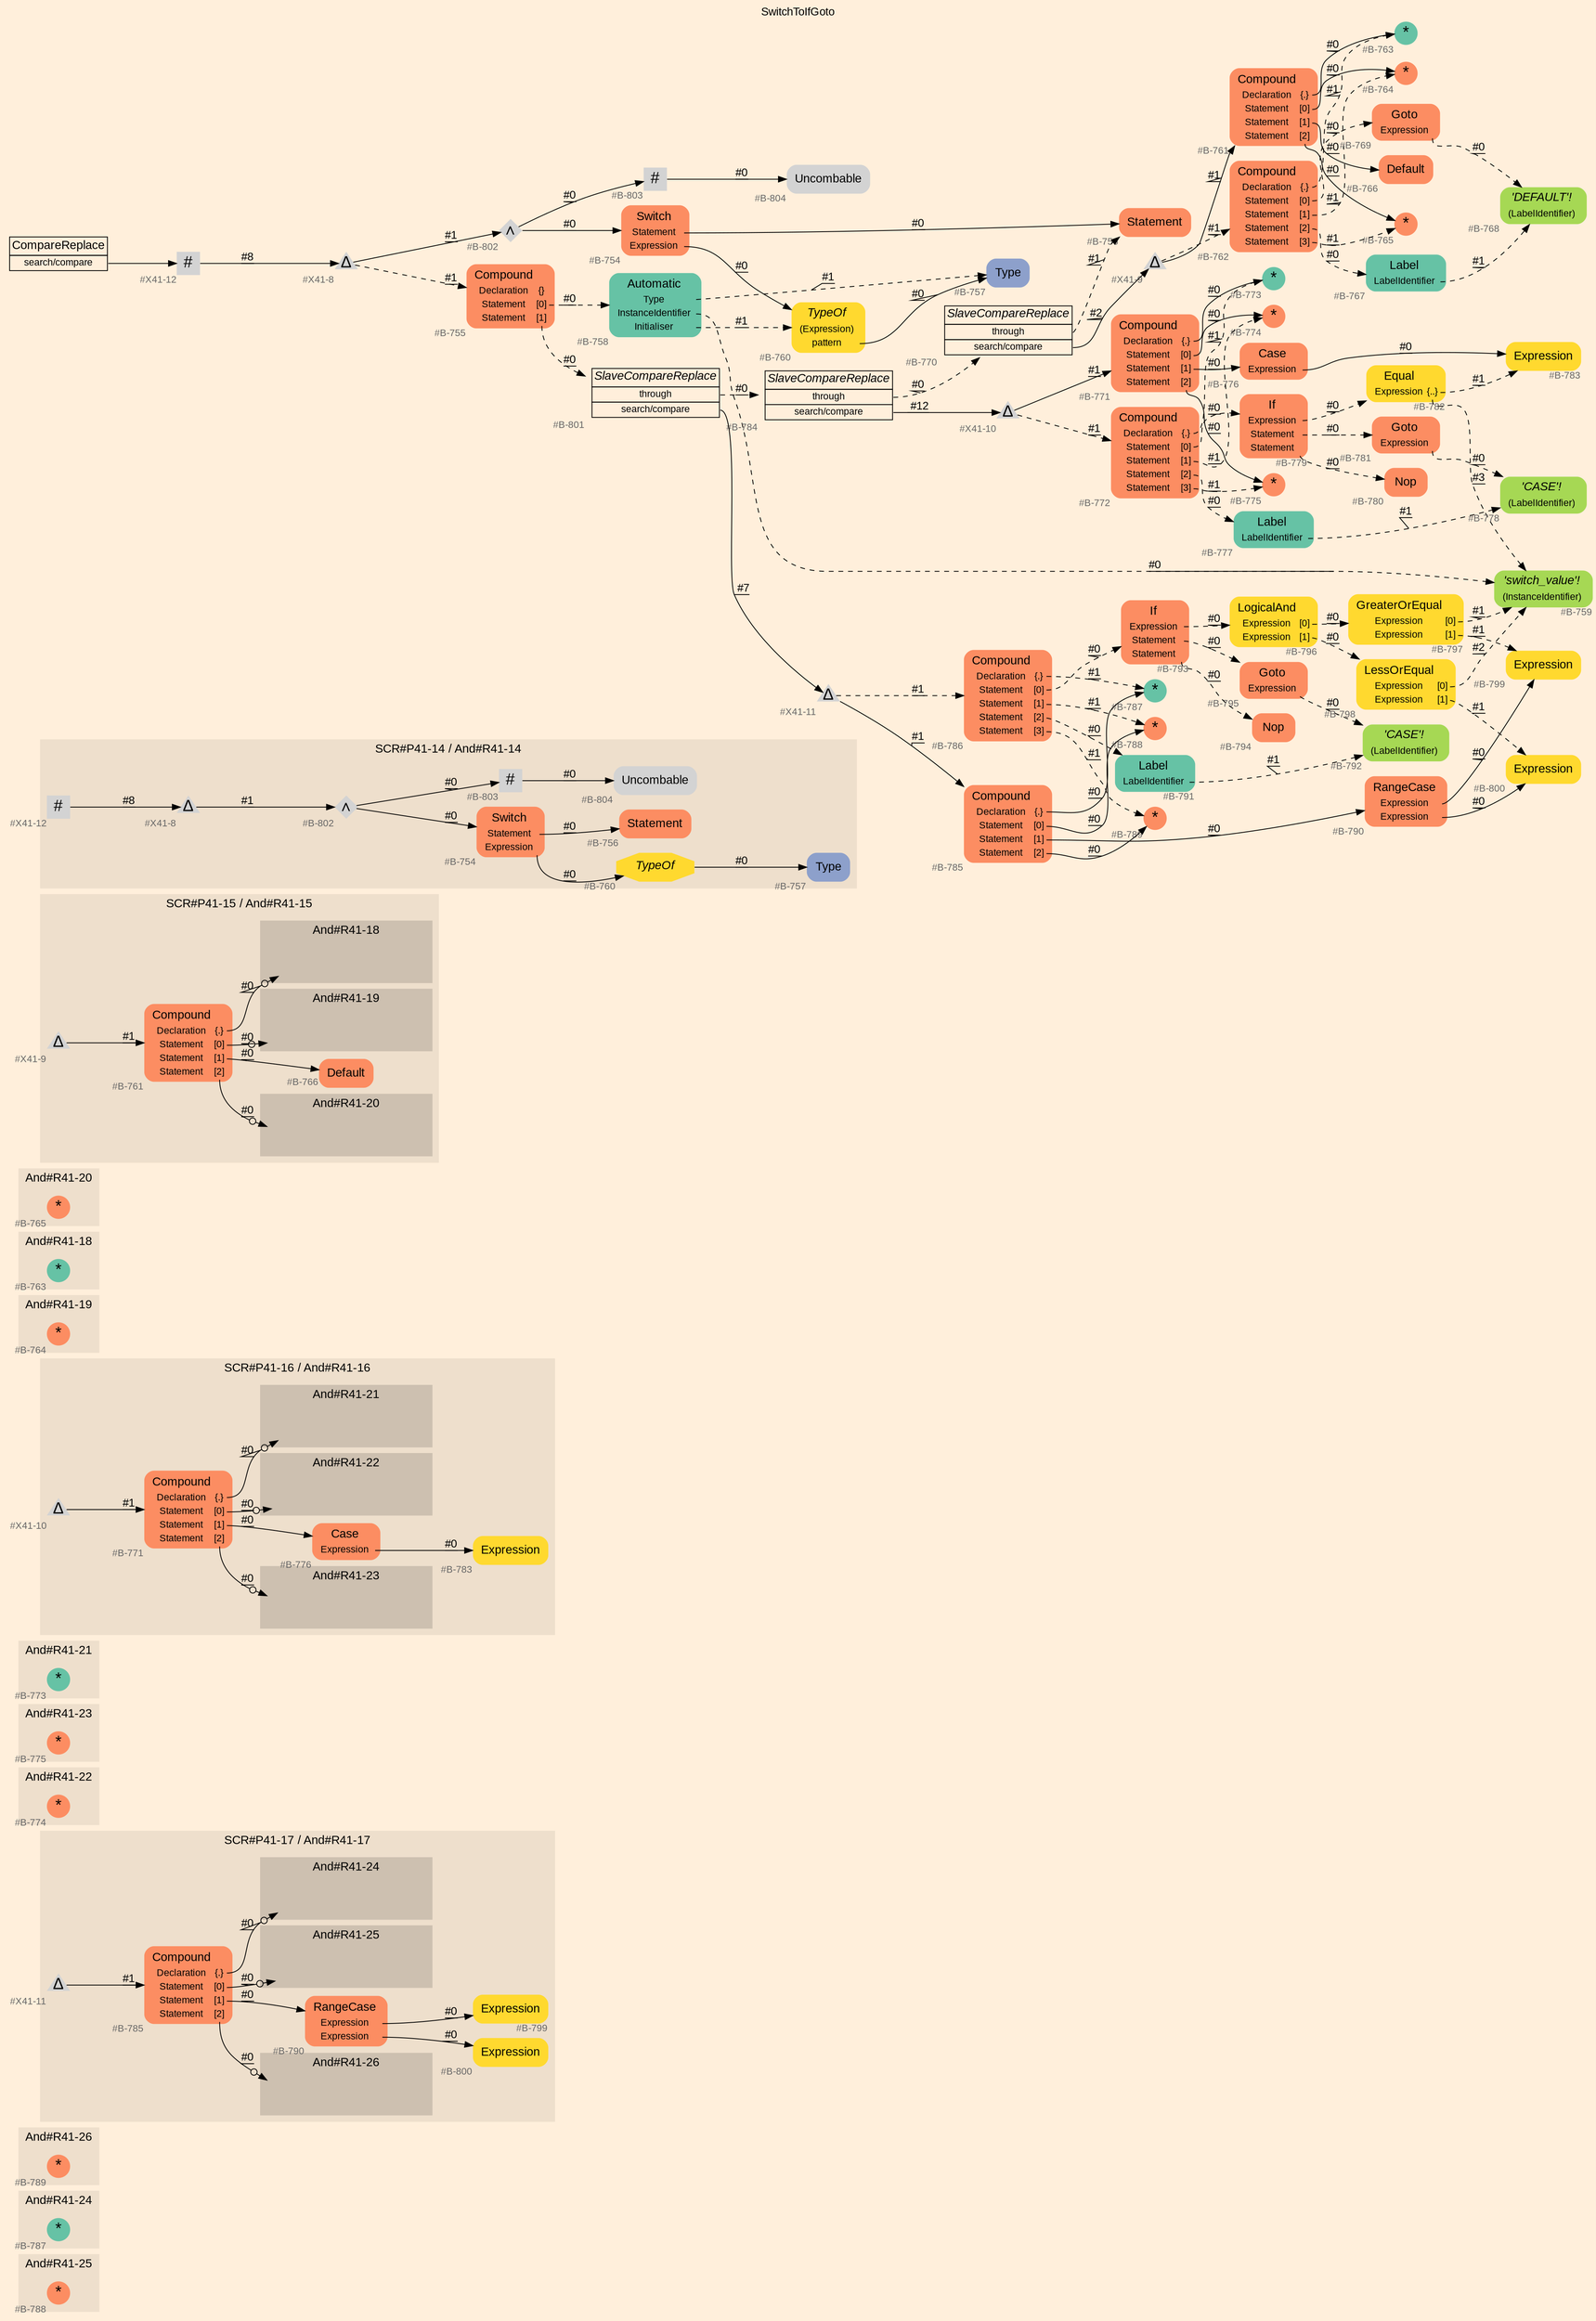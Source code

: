 digraph "SwitchToIfGoto" {
label = "SwitchToIfGoto"
labelloc = t
graph [
    rankdir = "LR"
    ranksep = 0.3
    bgcolor = antiquewhite1
    color = black
    fontcolor = black
    fontname = "Arial"
];
node [
    fontname = "Arial"
];
edge [
    fontname = "Arial"
];

// -------------------- figure And#R41-25 --------------------
// -------- region And#R41-25 ----------
subgraph "clusterAnd#R41-25" {
    label = "And#R41-25"
    style = "filled"
    color = antiquewhite2
    fontsize = "15"
    // -------- block And#R41-25/#B-788 ----------
    "And#R41-25/#B-788" [
        fillcolor = "/set28/2"
        xlabel = "#B-788"
        fontsize = "12"
        fontcolor = grey40
        shape = "circle"
        label = <<FONT COLOR="black" POINT-SIZE="20">*</FONT>>
        style = "filled"
        penwidth = 0.0
        fixedsize = true
        width = 0.4
        height = 0.4
    ];
    
}


// -------------------- figure And#R41-24 --------------------
// -------- region And#R41-24 ----------
subgraph "clusterAnd#R41-24" {
    label = "And#R41-24"
    style = "filled"
    color = antiquewhite2
    fontsize = "15"
    // -------- block And#R41-24/#B-787 ----------
    "And#R41-24/#B-787" [
        fillcolor = "/set28/1"
        xlabel = "#B-787"
        fontsize = "12"
        fontcolor = grey40
        shape = "circle"
        label = <<FONT COLOR="black" POINT-SIZE="20">*</FONT>>
        style = "filled"
        penwidth = 0.0
        fixedsize = true
        width = 0.4
        height = 0.4
    ];
    
}


// -------------------- figure And#R41-26 --------------------
// -------- region And#R41-26 ----------
subgraph "clusterAnd#R41-26" {
    label = "And#R41-26"
    style = "filled"
    color = antiquewhite2
    fontsize = "15"
    // -------- block And#R41-26/#B-789 ----------
    "And#R41-26/#B-789" [
        fillcolor = "/set28/2"
        xlabel = "#B-789"
        fontsize = "12"
        fontcolor = grey40
        shape = "circle"
        label = <<FONT COLOR="black" POINT-SIZE="20">*</FONT>>
        style = "filled"
        penwidth = 0.0
        fixedsize = true
        width = 0.4
        height = 0.4
    ];
    
}


// -------------------- figure And#R41-17 --------------------
// -------- region And#R41-17 ----------
subgraph "clusterAnd#R41-17" {
    label = "SCR#P41-17 / And#R41-17"
    style = "filled"
    color = antiquewhite2
    fontsize = "15"
    // -------- block And#R41-17/#B-800 ----------
    "And#R41-17/#B-800" [
        fillcolor = "/set28/6"
        xlabel = "#B-800"
        fontsize = "12"
        fontcolor = grey40
        shape = "plaintext"
        label = <<TABLE BORDER="0" CELLBORDER="0" CELLSPACING="0">
         <TR><TD><FONT COLOR="black" POINT-SIZE="15">Expression</FONT></TD></TR>
        </TABLE>>
        style = "rounded,filled"
    ];
    
    // -------- block And#R41-17/#B-785 ----------
    "And#R41-17/#B-785" [
        fillcolor = "/set28/2"
        xlabel = "#B-785"
        fontsize = "12"
        fontcolor = grey40
        shape = "plaintext"
        label = <<TABLE BORDER="0" CELLBORDER="0" CELLSPACING="0">
         <TR><TD><FONT COLOR="black" POINT-SIZE="15">Compound</FONT></TD></TR>
         <TR><TD><FONT COLOR="black" POINT-SIZE="12">Declaration</FONT></TD><TD PORT="port0"><FONT COLOR="black" POINT-SIZE="12">{.}</FONT></TD></TR>
         <TR><TD><FONT COLOR="black" POINT-SIZE="12">Statement</FONT></TD><TD PORT="port1"><FONT COLOR="black" POINT-SIZE="12">[0]</FONT></TD></TR>
         <TR><TD><FONT COLOR="black" POINT-SIZE="12">Statement</FONT></TD><TD PORT="port2"><FONT COLOR="black" POINT-SIZE="12">[1]</FONT></TD></TR>
         <TR><TD><FONT COLOR="black" POINT-SIZE="12">Statement</FONT></TD><TD PORT="port3"><FONT COLOR="black" POINT-SIZE="12">[2]</FONT></TD></TR>
        </TABLE>>
        style = "rounded,filled"
    ];
    
    // -------- block And#R41-17/#B-799 ----------
    "And#R41-17/#B-799" [
        fillcolor = "/set28/6"
        xlabel = "#B-799"
        fontsize = "12"
        fontcolor = grey40
        shape = "plaintext"
        label = <<TABLE BORDER="0" CELLBORDER="0" CELLSPACING="0">
         <TR><TD><FONT COLOR="black" POINT-SIZE="15">Expression</FONT></TD></TR>
        </TABLE>>
        style = "rounded,filled"
    ];
    
    // -------- block And#R41-17/#B-790 ----------
    "And#R41-17/#B-790" [
        fillcolor = "/set28/2"
        xlabel = "#B-790"
        fontsize = "12"
        fontcolor = grey40
        shape = "plaintext"
        label = <<TABLE BORDER="0" CELLBORDER="0" CELLSPACING="0">
         <TR><TD><FONT COLOR="black" POINT-SIZE="15">RangeCase</FONT></TD></TR>
         <TR><TD><FONT COLOR="black" POINT-SIZE="12">Expression</FONT></TD><TD PORT="port0"></TD></TR>
         <TR><TD><FONT COLOR="black" POINT-SIZE="12">Expression</FONT></TD><TD PORT="port1"></TD></TR>
        </TABLE>>
        style = "rounded,filled"
    ];
    
    // -------- block And#R41-17/#X41-11 ----------
    "And#R41-17/#X41-11" [
        xlabel = "#X41-11"
        fontsize = "12"
        fontcolor = grey40
        shape = "triangle"
        label = <<FONT COLOR="black" POINT-SIZE="20">Δ</FONT>>
        style = "filled"
        penwidth = 0.0
        fixedsize = true
        width = 0.4
        height = 0.4
    ];
    
    // -------- region And#R41-17/And#R41-24 ----------
    subgraph "clusterAnd#R41-17/And#R41-24" {
        label = "And#R41-24"
        style = "filled"
        color = antiquewhite3
        fontsize = "15"
        // -------- block And#R41-17/And#R41-24/#B-787 ----------
        "And#R41-17/And#R41-24/#B-787" [
            fillcolor = "/set28/1"
            xlabel = "#B-787"
            fontsize = "12"
            fontcolor = grey40
            shape = "none"
            style = "invisible"
        ];
        
    }
    
    // -------- region And#R41-17/And#R41-25 ----------
    subgraph "clusterAnd#R41-17/And#R41-25" {
        label = "And#R41-25"
        style = "filled"
        color = antiquewhite3
        fontsize = "15"
        // -------- block And#R41-17/And#R41-25/#B-788 ----------
        "And#R41-17/And#R41-25/#B-788" [
            fillcolor = "/set28/2"
            xlabel = "#B-788"
            fontsize = "12"
            fontcolor = grey40
            shape = "none"
            style = "invisible"
        ];
        
    }
    
    // -------- region And#R41-17/And#R41-26 ----------
    subgraph "clusterAnd#R41-17/And#R41-26" {
        label = "And#R41-26"
        style = "filled"
        color = antiquewhite3
        fontsize = "15"
        // -------- block And#R41-17/And#R41-26/#B-789 ----------
        "And#R41-17/And#R41-26/#B-789" [
            fillcolor = "/set28/2"
            xlabel = "#B-789"
            fontsize = "12"
            fontcolor = grey40
            shape = "none"
            style = "invisible"
        ];
        
    }
    
}

"And#R41-17/#B-785":port0 -> "And#R41-17/And#R41-24/#B-787" [
    arrowhead="normalnoneodot"
    label = "#0"
    decorate = true
    color = black
    fontcolor = black
];

"And#R41-17/#B-785":port1 -> "And#R41-17/And#R41-25/#B-788" [
    arrowhead="normalnoneodot"
    label = "#0"
    decorate = true
    color = black
    fontcolor = black
];

"And#R41-17/#B-785":port2 -> "And#R41-17/#B-790" [
    label = "#0"
    decorate = true
    color = black
    fontcolor = black
];

"And#R41-17/#B-785":port3 -> "And#R41-17/And#R41-26/#B-789" [
    arrowhead="normalnoneodot"
    label = "#0"
    decorate = true
    color = black
    fontcolor = black
];

"And#R41-17/#B-790":port0 -> "And#R41-17/#B-799" [
    label = "#0"
    decorate = true
    color = black
    fontcolor = black
];

"And#R41-17/#B-790":port1 -> "And#R41-17/#B-800" [
    label = "#0"
    decorate = true
    color = black
    fontcolor = black
];

"And#R41-17/#X41-11" -> "And#R41-17/#B-785" [
    label = "#1"
    decorate = true
    color = black
    fontcolor = black
];


// -------------------- figure And#R41-22 --------------------
// -------- region And#R41-22 ----------
subgraph "clusterAnd#R41-22" {
    label = "And#R41-22"
    style = "filled"
    color = antiquewhite2
    fontsize = "15"
    // -------- block And#R41-22/#B-774 ----------
    "And#R41-22/#B-774" [
        fillcolor = "/set28/2"
        xlabel = "#B-774"
        fontsize = "12"
        fontcolor = grey40
        shape = "circle"
        label = <<FONT COLOR="black" POINT-SIZE="20">*</FONT>>
        style = "filled"
        penwidth = 0.0
        fixedsize = true
        width = 0.4
        height = 0.4
    ];
    
}


// -------------------- figure And#R41-23 --------------------
// -------- region And#R41-23 ----------
subgraph "clusterAnd#R41-23" {
    label = "And#R41-23"
    style = "filled"
    color = antiquewhite2
    fontsize = "15"
    // -------- block And#R41-23/#B-775 ----------
    "And#R41-23/#B-775" [
        fillcolor = "/set28/2"
        xlabel = "#B-775"
        fontsize = "12"
        fontcolor = grey40
        shape = "circle"
        label = <<FONT COLOR="black" POINT-SIZE="20">*</FONT>>
        style = "filled"
        penwidth = 0.0
        fixedsize = true
        width = 0.4
        height = 0.4
    ];
    
}


// -------------------- figure And#R41-21 --------------------
// -------- region And#R41-21 ----------
subgraph "clusterAnd#R41-21" {
    label = "And#R41-21"
    style = "filled"
    color = antiquewhite2
    fontsize = "15"
    // -------- block And#R41-21/#B-773 ----------
    "And#R41-21/#B-773" [
        fillcolor = "/set28/1"
        xlabel = "#B-773"
        fontsize = "12"
        fontcolor = grey40
        shape = "circle"
        label = <<FONT COLOR="black" POINT-SIZE="20">*</FONT>>
        style = "filled"
        penwidth = 0.0
        fixedsize = true
        width = 0.4
        height = 0.4
    ];
    
}


// -------------------- figure And#R41-16 --------------------
// -------- region And#R41-16 ----------
subgraph "clusterAnd#R41-16" {
    label = "SCR#P41-16 / And#R41-16"
    style = "filled"
    color = antiquewhite2
    fontsize = "15"
    // -------- block And#R41-16/#B-776 ----------
    "And#R41-16/#B-776" [
        fillcolor = "/set28/2"
        xlabel = "#B-776"
        fontsize = "12"
        fontcolor = grey40
        shape = "plaintext"
        label = <<TABLE BORDER="0" CELLBORDER="0" CELLSPACING="0">
         <TR><TD><FONT COLOR="black" POINT-SIZE="15">Case</FONT></TD></TR>
         <TR><TD><FONT COLOR="black" POINT-SIZE="12">Expression</FONT></TD><TD PORT="port0"></TD></TR>
        </TABLE>>
        style = "rounded,filled"
    ];
    
    // -------- block And#R41-16/#X41-10 ----------
    "And#R41-16/#X41-10" [
        xlabel = "#X41-10"
        fontsize = "12"
        fontcolor = grey40
        shape = "triangle"
        label = <<FONT COLOR="black" POINT-SIZE="20">Δ</FONT>>
        style = "filled"
        penwidth = 0.0
        fixedsize = true
        width = 0.4
        height = 0.4
    ];
    
    // -------- block And#R41-16/#B-771 ----------
    "And#R41-16/#B-771" [
        fillcolor = "/set28/2"
        xlabel = "#B-771"
        fontsize = "12"
        fontcolor = grey40
        shape = "plaintext"
        label = <<TABLE BORDER="0" CELLBORDER="0" CELLSPACING="0">
         <TR><TD><FONT COLOR="black" POINT-SIZE="15">Compound</FONT></TD></TR>
         <TR><TD><FONT COLOR="black" POINT-SIZE="12">Declaration</FONT></TD><TD PORT="port0"><FONT COLOR="black" POINT-SIZE="12">{.}</FONT></TD></TR>
         <TR><TD><FONT COLOR="black" POINT-SIZE="12">Statement</FONT></TD><TD PORT="port1"><FONT COLOR="black" POINT-SIZE="12">[0]</FONT></TD></TR>
         <TR><TD><FONT COLOR="black" POINT-SIZE="12">Statement</FONT></TD><TD PORT="port2"><FONT COLOR="black" POINT-SIZE="12">[1]</FONT></TD></TR>
         <TR><TD><FONT COLOR="black" POINT-SIZE="12">Statement</FONT></TD><TD PORT="port3"><FONT COLOR="black" POINT-SIZE="12">[2]</FONT></TD></TR>
        </TABLE>>
        style = "rounded,filled"
    ];
    
    // -------- block And#R41-16/#B-783 ----------
    "And#R41-16/#B-783" [
        fillcolor = "/set28/6"
        xlabel = "#B-783"
        fontsize = "12"
        fontcolor = grey40
        shape = "plaintext"
        label = <<TABLE BORDER="0" CELLBORDER="0" CELLSPACING="0">
         <TR><TD><FONT COLOR="black" POINT-SIZE="15">Expression</FONT></TD></TR>
        </TABLE>>
        style = "rounded,filled"
    ];
    
    // -------- region And#R41-16/And#R41-21 ----------
    subgraph "clusterAnd#R41-16/And#R41-21" {
        label = "And#R41-21"
        style = "filled"
        color = antiquewhite3
        fontsize = "15"
        // -------- block And#R41-16/And#R41-21/#B-773 ----------
        "And#R41-16/And#R41-21/#B-773" [
            fillcolor = "/set28/1"
            xlabel = "#B-773"
            fontsize = "12"
            fontcolor = grey40
            shape = "none"
            style = "invisible"
        ];
        
    }
    
    // -------- region And#R41-16/And#R41-22 ----------
    subgraph "clusterAnd#R41-16/And#R41-22" {
        label = "And#R41-22"
        style = "filled"
        color = antiquewhite3
        fontsize = "15"
        // -------- block And#R41-16/And#R41-22/#B-774 ----------
        "And#R41-16/And#R41-22/#B-774" [
            fillcolor = "/set28/2"
            xlabel = "#B-774"
            fontsize = "12"
            fontcolor = grey40
            shape = "none"
            style = "invisible"
        ];
        
    }
    
    // -------- region And#R41-16/And#R41-23 ----------
    subgraph "clusterAnd#R41-16/And#R41-23" {
        label = "And#R41-23"
        style = "filled"
        color = antiquewhite3
        fontsize = "15"
        // -------- block And#R41-16/And#R41-23/#B-775 ----------
        "And#R41-16/And#R41-23/#B-775" [
            fillcolor = "/set28/2"
            xlabel = "#B-775"
            fontsize = "12"
            fontcolor = grey40
            shape = "none"
            style = "invisible"
        ];
        
    }
    
}

"And#R41-16/#B-776":port0 -> "And#R41-16/#B-783" [
    label = "#0"
    decorate = true
    color = black
    fontcolor = black
];

"And#R41-16/#X41-10" -> "And#R41-16/#B-771" [
    label = "#1"
    decorate = true
    color = black
    fontcolor = black
];

"And#R41-16/#B-771":port0 -> "And#R41-16/And#R41-21/#B-773" [
    arrowhead="normalnoneodot"
    label = "#0"
    decorate = true
    color = black
    fontcolor = black
];

"And#R41-16/#B-771":port1 -> "And#R41-16/And#R41-22/#B-774" [
    arrowhead="normalnoneodot"
    label = "#0"
    decorate = true
    color = black
    fontcolor = black
];

"And#R41-16/#B-771":port2 -> "And#R41-16/#B-776" [
    label = "#0"
    decorate = true
    color = black
    fontcolor = black
];

"And#R41-16/#B-771":port3 -> "And#R41-16/And#R41-23/#B-775" [
    arrowhead="normalnoneodot"
    label = "#0"
    decorate = true
    color = black
    fontcolor = black
];


// -------------------- figure And#R41-19 --------------------
// -------- region And#R41-19 ----------
subgraph "clusterAnd#R41-19" {
    label = "And#R41-19"
    style = "filled"
    color = antiquewhite2
    fontsize = "15"
    // -------- block And#R41-19/#B-764 ----------
    "And#R41-19/#B-764" [
        fillcolor = "/set28/2"
        xlabel = "#B-764"
        fontsize = "12"
        fontcolor = grey40
        shape = "circle"
        label = <<FONT COLOR="black" POINT-SIZE="20">*</FONT>>
        style = "filled"
        penwidth = 0.0
        fixedsize = true
        width = 0.4
        height = 0.4
    ];
    
}


// -------------------- figure And#R41-18 --------------------
// -------- region And#R41-18 ----------
subgraph "clusterAnd#R41-18" {
    label = "And#R41-18"
    style = "filled"
    color = antiquewhite2
    fontsize = "15"
    // -------- block And#R41-18/#B-763 ----------
    "And#R41-18/#B-763" [
        fillcolor = "/set28/1"
        xlabel = "#B-763"
        fontsize = "12"
        fontcolor = grey40
        shape = "circle"
        label = <<FONT COLOR="black" POINT-SIZE="20">*</FONT>>
        style = "filled"
        penwidth = 0.0
        fixedsize = true
        width = 0.4
        height = 0.4
    ];
    
}


// -------------------- figure And#R41-20 --------------------
// -------- region And#R41-20 ----------
subgraph "clusterAnd#R41-20" {
    label = "And#R41-20"
    style = "filled"
    color = antiquewhite2
    fontsize = "15"
    // -------- block And#R41-20/#B-765 ----------
    "And#R41-20/#B-765" [
        fillcolor = "/set28/2"
        xlabel = "#B-765"
        fontsize = "12"
        fontcolor = grey40
        shape = "circle"
        label = <<FONT COLOR="black" POINT-SIZE="20">*</FONT>>
        style = "filled"
        penwidth = 0.0
        fixedsize = true
        width = 0.4
        height = 0.4
    ];
    
}


// -------------------- figure And#R41-15 --------------------
// -------- region And#R41-15 ----------
subgraph "clusterAnd#R41-15" {
    label = "SCR#P41-15 / And#R41-15"
    style = "filled"
    color = antiquewhite2
    fontsize = "15"
    // -------- block And#R41-15/#X41-9 ----------
    "And#R41-15/#X41-9" [
        xlabel = "#X41-9"
        fontsize = "12"
        fontcolor = grey40
        shape = "triangle"
        label = <<FONT COLOR="black" POINT-SIZE="20">Δ</FONT>>
        style = "filled"
        penwidth = 0.0
        fixedsize = true
        width = 0.4
        height = 0.4
    ];
    
    // -------- block And#R41-15/#B-761 ----------
    "And#R41-15/#B-761" [
        fillcolor = "/set28/2"
        xlabel = "#B-761"
        fontsize = "12"
        fontcolor = grey40
        shape = "plaintext"
        label = <<TABLE BORDER="0" CELLBORDER="0" CELLSPACING="0">
         <TR><TD><FONT COLOR="black" POINT-SIZE="15">Compound</FONT></TD></TR>
         <TR><TD><FONT COLOR="black" POINT-SIZE="12">Declaration</FONT></TD><TD PORT="port0"><FONT COLOR="black" POINT-SIZE="12">{.}</FONT></TD></TR>
         <TR><TD><FONT COLOR="black" POINT-SIZE="12">Statement</FONT></TD><TD PORT="port1"><FONT COLOR="black" POINT-SIZE="12">[0]</FONT></TD></TR>
         <TR><TD><FONT COLOR="black" POINT-SIZE="12">Statement</FONT></TD><TD PORT="port2"><FONT COLOR="black" POINT-SIZE="12">[1]</FONT></TD></TR>
         <TR><TD><FONT COLOR="black" POINT-SIZE="12">Statement</FONT></TD><TD PORT="port3"><FONT COLOR="black" POINT-SIZE="12">[2]</FONT></TD></TR>
        </TABLE>>
        style = "rounded,filled"
    ];
    
    // -------- block And#R41-15/#B-766 ----------
    "And#R41-15/#B-766" [
        fillcolor = "/set28/2"
        xlabel = "#B-766"
        fontsize = "12"
        fontcolor = grey40
        shape = "plaintext"
        label = <<TABLE BORDER="0" CELLBORDER="0" CELLSPACING="0">
         <TR><TD><FONT COLOR="black" POINT-SIZE="15">Default</FONT></TD></TR>
        </TABLE>>
        style = "rounded,filled"
    ];
    
    // -------- region And#R41-15/And#R41-18 ----------
    subgraph "clusterAnd#R41-15/And#R41-18" {
        label = "And#R41-18"
        style = "filled"
        color = antiquewhite3
        fontsize = "15"
        // -------- block And#R41-15/And#R41-18/#B-763 ----------
        "And#R41-15/And#R41-18/#B-763" [
            fillcolor = "/set28/1"
            xlabel = "#B-763"
            fontsize = "12"
            fontcolor = grey40
            shape = "none"
            style = "invisible"
        ];
        
    }
    
    // -------- region And#R41-15/And#R41-19 ----------
    subgraph "clusterAnd#R41-15/And#R41-19" {
        label = "And#R41-19"
        style = "filled"
        color = antiquewhite3
        fontsize = "15"
        // -------- block And#R41-15/And#R41-19/#B-764 ----------
        "And#R41-15/And#R41-19/#B-764" [
            fillcolor = "/set28/2"
            xlabel = "#B-764"
            fontsize = "12"
            fontcolor = grey40
            shape = "none"
            style = "invisible"
        ];
        
    }
    
    // -------- region And#R41-15/And#R41-20 ----------
    subgraph "clusterAnd#R41-15/And#R41-20" {
        label = "And#R41-20"
        style = "filled"
        color = antiquewhite3
        fontsize = "15"
        // -------- block And#R41-15/And#R41-20/#B-765 ----------
        "And#R41-15/And#R41-20/#B-765" [
            fillcolor = "/set28/2"
            xlabel = "#B-765"
            fontsize = "12"
            fontcolor = grey40
            shape = "none"
            style = "invisible"
        ];
        
    }
    
}

"And#R41-15/#X41-9" -> "And#R41-15/#B-761" [
    label = "#1"
    decorate = true
    color = black
    fontcolor = black
];

"And#R41-15/#B-761":port0 -> "And#R41-15/And#R41-18/#B-763" [
    arrowhead="normalnoneodot"
    label = "#0"
    decorate = true
    color = black
    fontcolor = black
];

"And#R41-15/#B-761":port1 -> "And#R41-15/And#R41-19/#B-764" [
    arrowhead="normalnoneodot"
    label = "#0"
    decorate = true
    color = black
    fontcolor = black
];

"And#R41-15/#B-761":port2 -> "And#R41-15/#B-766" [
    label = "#0"
    decorate = true
    color = black
    fontcolor = black
];

"And#R41-15/#B-761":port3 -> "And#R41-15/And#R41-20/#B-765" [
    arrowhead="normalnoneodot"
    label = "#0"
    decorate = true
    color = black
    fontcolor = black
];


// -------------------- figure And#R41-14 --------------------
// -------- region And#R41-14 ----------
subgraph "clusterAnd#R41-14" {
    label = "SCR#P41-14 / And#R41-14"
    style = "filled"
    color = antiquewhite2
    fontsize = "15"
    // -------- block And#R41-14/#B-804 ----------
    "And#R41-14/#B-804" [
        xlabel = "#B-804"
        fontsize = "12"
        fontcolor = grey40
        shape = "plaintext"
        label = <<TABLE BORDER="0" CELLBORDER="0" CELLSPACING="0">
         <TR><TD><FONT COLOR="black" POINT-SIZE="15">Uncombable</FONT></TD></TR>
        </TABLE>>
        style = "rounded,filled"
    ];
    
    // -------- block And#R41-14/#X41-8 ----------
    "And#R41-14/#X41-8" [
        xlabel = "#X41-8"
        fontsize = "12"
        fontcolor = grey40
        shape = "triangle"
        label = <<FONT COLOR="black" POINT-SIZE="20">Δ</FONT>>
        style = "filled"
        penwidth = 0.0
        fixedsize = true
        width = 0.4
        height = 0.4
    ];
    
    // -------- block And#R41-14/#B-754 ----------
    "And#R41-14/#B-754" [
        fillcolor = "/set28/2"
        xlabel = "#B-754"
        fontsize = "12"
        fontcolor = grey40
        shape = "plaintext"
        label = <<TABLE BORDER="0" CELLBORDER="0" CELLSPACING="0">
         <TR><TD><FONT COLOR="black" POINT-SIZE="15">Switch</FONT></TD></TR>
         <TR><TD><FONT COLOR="black" POINT-SIZE="12">Statement</FONT></TD><TD PORT="port0"></TD></TR>
         <TR><TD><FONT COLOR="black" POINT-SIZE="12">Expression</FONT></TD><TD PORT="port1"></TD></TR>
        </TABLE>>
        style = "rounded,filled"
    ];
    
    // -------- block And#R41-14/#B-802 ----------
    "And#R41-14/#B-802" [
        xlabel = "#B-802"
        fontsize = "12"
        fontcolor = grey40
        shape = "diamond"
        label = <<FONT COLOR="black" POINT-SIZE="20">∧</FONT>>
        style = "filled"
        penwidth = 0.0
        fixedsize = true
        width = 0.4
        height = 0.4
    ];
    
    // -------- block And#R41-14/#B-756 ----------
    "And#R41-14/#B-756" [
        fillcolor = "/set28/2"
        xlabel = "#B-756"
        fontsize = "12"
        fontcolor = grey40
        shape = "plaintext"
        label = <<TABLE BORDER="0" CELLBORDER="0" CELLSPACING="0">
         <TR><TD><FONT COLOR="black" POINT-SIZE="15">Statement</FONT></TD></TR>
        </TABLE>>
        style = "rounded,filled"
    ];
    
    // -------- block And#R41-14/#X41-12 ----------
    "And#R41-14/#X41-12" [
        xlabel = "#X41-12"
        fontsize = "12"
        fontcolor = grey40
        shape = "square"
        label = <<FONT COLOR="black" POINT-SIZE="20">#</FONT>>
        style = "filled"
        penwidth = 0.0
        fixedsize = true
        width = 0.4
        height = 0.4
    ];
    
    // -------- block And#R41-14/#B-760 ----------
    "And#R41-14/#B-760" [
        fillcolor = "/set28/6"
        xlabel = "#B-760"
        fontsize = "12"
        fontcolor = grey40
        shape = "octagon"
        label = <<FONT COLOR="black" POINT-SIZE="15"><I>TypeOf</I></FONT>>
        style = "filled"
        penwidth = 0.0
    ];
    
    // -------- block And#R41-14/#B-757 ----------
    "And#R41-14/#B-757" [
        fillcolor = "/set28/3"
        xlabel = "#B-757"
        fontsize = "12"
        fontcolor = grey40
        shape = "plaintext"
        label = <<TABLE BORDER="0" CELLBORDER="0" CELLSPACING="0">
         <TR><TD><FONT COLOR="black" POINT-SIZE="15">Type</FONT></TD></TR>
        </TABLE>>
        style = "rounded,filled"
    ];
    
    // -------- block And#R41-14/#B-803 ----------
    "And#R41-14/#B-803" [
        xlabel = "#B-803"
        fontsize = "12"
        fontcolor = grey40
        shape = "square"
        label = <<FONT COLOR="black" POINT-SIZE="20">#</FONT>>
        style = "filled"
        penwidth = 0.0
        fixedsize = true
        width = 0.4
        height = 0.4
    ];
    
}

"And#R41-14/#X41-8" -> "And#R41-14/#B-802" [
    label = "#1"
    decorate = true
    color = black
    fontcolor = black
];

"And#R41-14/#B-754":port0 -> "And#R41-14/#B-756" [
    label = "#0"
    decorate = true
    color = black
    fontcolor = black
];

"And#R41-14/#B-754":port1 -> "And#R41-14/#B-760" [
    label = "#0"
    decorate = true
    color = black
    fontcolor = black
];

"And#R41-14/#B-802" -> "And#R41-14/#B-754" [
    label = "#0"
    decorate = true
    color = black
    fontcolor = black
];

"And#R41-14/#B-802" -> "And#R41-14/#B-803" [
    label = "#0"
    decorate = true
    color = black
    fontcolor = black
];

"And#R41-14/#X41-12" -> "And#R41-14/#X41-8" [
    label = "#8"
    decorate = true
    color = black
    fontcolor = black
];

"And#R41-14/#B-760" -> "And#R41-14/#B-757" [
    label = "#0"
    decorate = true
    color = black
    fontcolor = black
];

"And#R41-14/#B-803" -> "And#R41-14/#B-804" [
    label = "#0"
    decorate = true
    color = black
    fontcolor = black
];


// -------------------- transformation figure --------------------
// -------- block CR#X41-13 ----------
"CR#X41-13" [
    fillcolor = antiquewhite1
    fontsize = "12"
    fontcolor = grey40
    shape = "plaintext"
    label = <<TABLE BORDER="0" CELLBORDER="1" CELLSPACING="0">
     <TR><TD><FONT COLOR="black" POINT-SIZE="15">CompareReplace</FONT></TD></TR>
     <TR><TD PORT="port0"><FONT COLOR="black" POINT-SIZE="12">search/compare</FONT></TD></TR>
    </TABLE>>
    style = "filled"
    color = black
];

// -------- block #X41-12 ----------
"#X41-12" [
    xlabel = "#X41-12"
    fontsize = "12"
    fontcolor = grey40
    shape = "square"
    label = <<FONT COLOR="black" POINT-SIZE="20">#</FONT>>
    style = "filled"
    penwidth = 0.0
    fixedsize = true
    width = 0.4
    height = 0.4
];

// -------- block #X41-8 ----------
"#X41-8" [
    xlabel = "#X41-8"
    fontsize = "12"
    fontcolor = grey40
    shape = "triangle"
    label = <<FONT COLOR="black" POINT-SIZE="20">Δ</FONT>>
    style = "filled"
    penwidth = 0.0
    fixedsize = true
    width = 0.4
    height = 0.4
];

// -------- block #B-802 ----------
"#B-802" [
    xlabel = "#B-802"
    fontsize = "12"
    fontcolor = grey40
    shape = "diamond"
    label = <<FONT COLOR="black" POINT-SIZE="20">∧</FONT>>
    style = "filled"
    penwidth = 0.0
    fixedsize = true
    width = 0.4
    height = 0.4
];

// -------- block #B-754 ----------
"#B-754" [
    fillcolor = "/set28/2"
    xlabel = "#B-754"
    fontsize = "12"
    fontcolor = grey40
    shape = "plaintext"
    label = <<TABLE BORDER="0" CELLBORDER="0" CELLSPACING="0">
     <TR><TD><FONT COLOR="black" POINT-SIZE="15">Switch</FONT></TD></TR>
     <TR><TD><FONT COLOR="black" POINT-SIZE="12">Statement</FONT></TD><TD PORT="port0"></TD></TR>
     <TR><TD><FONT COLOR="black" POINT-SIZE="12">Expression</FONT></TD><TD PORT="port1"></TD></TR>
    </TABLE>>
    style = "rounded,filled"
];

// -------- block #B-756 ----------
"#B-756" [
    fillcolor = "/set28/2"
    xlabel = "#B-756"
    fontsize = "12"
    fontcolor = grey40
    shape = "plaintext"
    label = <<TABLE BORDER="0" CELLBORDER="0" CELLSPACING="0">
     <TR><TD><FONT COLOR="black" POINT-SIZE="15">Statement</FONT></TD></TR>
    </TABLE>>
    style = "rounded,filled"
];

// -------- block #B-760 ----------
"#B-760" [
    fillcolor = "/set28/6"
    xlabel = "#B-760"
    fontsize = "12"
    fontcolor = grey40
    shape = "plaintext"
    label = <<TABLE BORDER="0" CELLBORDER="0" CELLSPACING="0">
     <TR><TD><FONT COLOR="black" POINT-SIZE="15"><I>TypeOf</I></FONT></TD></TR>
     <TR><TD><FONT COLOR="black" POINT-SIZE="12">(Expression)</FONT></TD><TD PORT="port0"></TD></TR>
     <TR><TD><FONT COLOR="black" POINT-SIZE="12">pattern</FONT></TD><TD PORT="port1"></TD></TR>
    </TABLE>>
    style = "rounded,filled"
];

// -------- block #B-757 ----------
"#B-757" [
    fillcolor = "/set28/3"
    xlabel = "#B-757"
    fontsize = "12"
    fontcolor = grey40
    shape = "plaintext"
    label = <<TABLE BORDER="0" CELLBORDER="0" CELLSPACING="0">
     <TR><TD><FONT COLOR="black" POINT-SIZE="15">Type</FONT></TD></TR>
    </TABLE>>
    style = "rounded,filled"
];

// -------- block #B-803 ----------
"#B-803" [
    xlabel = "#B-803"
    fontsize = "12"
    fontcolor = grey40
    shape = "square"
    label = <<FONT COLOR="black" POINT-SIZE="20">#</FONT>>
    style = "filled"
    penwidth = 0.0
    fixedsize = true
    width = 0.4
    height = 0.4
];

// -------- block #B-804 ----------
"#B-804" [
    xlabel = "#B-804"
    fontsize = "12"
    fontcolor = grey40
    shape = "plaintext"
    label = <<TABLE BORDER="0" CELLBORDER="0" CELLSPACING="0">
     <TR><TD><FONT COLOR="black" POINT-SIZE="15">Uncombable</FONT></TD></TR>
    </TABLE>>
    style = "rounded,filled"
];

// -------- block #B-755 ----------
"#B-755" [
    fillcolor = "/set28/2"
    xlabel = "#B-755"
    fontsize = "12"
    fontcolor = grey40
    shape = "plaintext"
    label = <<TABLE BORDER="0" CELLBORDER="0" CELLSPACING="0">
     <TR><TD><FONT COLOR="black" POINT-SIZE="15">Compound</FONT></TD></TR>
     <TR><TD><FONT COLOR="black" POINT-SIZE="12">Declaration</FONT></TD><TD PORT="port0"><FONT COLOR="black" POINT-SIZE="12">{}</FONT></TD></TR>
     <TR><TD><FONT COLOR="black" POINT-SIZE="12">Statement</FONT></TD><TD PORT="port1"><FONT COLOR="black" POINT-SIZE="12">[0]</FONT></TD></TR>
     <TR><TD><FONT COLOR="black" POINT-SIZE="12">Statement</FONT></TD><TD PORT="port2"><FONT COLOR="black" POINT-SIZE="12">[1]</FONT></TD></TR>
    </TABLE>>
    style = "rounded,filled"
];

// -------- block #B-758 ----------
"#B-758" [
    fillcolor = "/set28/1"
    xlabel = "#B-758"
    fontsize = "12"
    fontcolor = grey40
    shape = "plaintext"
    label = <<TABLE BORDER="0" CELLBORDER="0" CELLSPACING="0">
     <TR><TD><FONT COLOR="black" POINT-SIZE="15">Automatic</FONT></TD></TR>
     <TR><TD><FONT COLOR="black" POINT-SIZE="12">Type</FONT></TD><TD PORT="port0"></TD></TR>
     <TR><TD><FONT COLOR="black" POINT-SIZE="12">InstanceIdentifier</FONT></TD><TD PORT="port1"></TD></TR>
     <TR><TD><FONT COLOR="black" POINT-SIZE="12">Initialiser</FONT></TD><TD PORT="port2"></TD></TR>
    </TABLE>>
    style = "rounded,filled"
];

// -------- block #B-759 ----------
"#B-759" [
    fillcolor = "/set28/5"
    xlabel = "#B-759"
    fontsize = "12"
    fontcolor = grey40
    shape = "plaintext"
    label = <<TABLE BORDER="0" CELLBORDER="0" CELLSPACING="0">
     <TR><TD><FONT COLOR="black" POINT-SIZE="15"><I>'switch_value'!</I></FONT></TD></TR>
     <TR><TD><FONT COLOR="black" POINT-SIZE="12">(InstanceIdentifier)</FONT></TD><TD PORT="port0"></TD></TR>
    </TABLE>>
    style = "rounded,filled"
];

// -------- block #B-801 ----------
"#B-801" [
    fillcolor = antiquewhite1
    xlabel = "#B-801"
    fontsize = "12"
    fontcolor = grey40
    shape = "plaintext"
    label = <<TABLE BORDER="0" CELLBORDER="1" CELLSPACING="0">
     <TR><TD><FONT COLOR="black" POINT-SIZE="15"><I>SlaveCompareReplace</I></FONT></TD></TR>
     <TR><TD PORT="port0"><FONT COLOR="black" POINT-SIZE="12">through</FONT></TD></TR>
     <TR><TD PORT="port1"><FONT COLOR="black" POINT-SIZE="12">search/compare</FONT></TD></TR>
    </TABLE>>
    style = "filled"
    color = black
];

// -------- block #B-784 ----------
"#B-784" [
    fillcolor = antiquewhite1
    xlabel = "#B-784"
    fontsize = "12"
    fontcolor = grey40
    shape = "plaintext"
    label = <<TABLE BORDER="0" CELLBORDER="1" CELLSPACING="0">
     <TR><TD><FONT COLOR="black" POINT-SIZE="15"><I>SlaveCompareReplace</I></FONT></TD></TR>
     <TR><TD PORT="port0"><FONT COLOR="black" POINT-SIZE="12">through</FONT></TD></TR>
     <TR><TD PORT="port1"><FONT COLOR="black" POINT-SIZE="12">search/compare</FONT></TD></TR>
    </TABLE>>
    style = "filled"
    color = black
];

// -------- block #B-770 ----------
"#B-770" [
    fillcolor = antiquewhite1
    xlabel = "#B-770"
    fontsize = "12"
    fontcolor = grey40
    shape = "plaintext"
    label = <<TABLE BORDER="0" CELLBORDER="1" CELLSPACING="0">
     <TR><TD><FONT COLOR="black" POINT-SIZE="15"><I>SlaveCompareReplace</I></FONT></TD></TR>
     <TR><TD PORT="port0"><FONT COLOR="black" POINT-SIZE="12">through</FONT></TD></TR>
     <TR><TD PORT="port1"><FONT COLOR="black" POINT-SIZE="12">search/compare</FONT></TD></TR>
    </TABLE>>
    style = "filled"
    color = black
];

// -------- block #X41-9 ----------
"#X41-9" [
    xlabel = "#X41-9"
    fontsize = "12"
    fontcolor = grey40
    shape = "triangle"
    label = <<FONT COLOR="black" POINT-SIZE="20">Δ</FONT>>
    style = "filled"
    penwidth = 0.0
    fixedsize = true
    width = 0.4
    height = 0.4
];

// -------- block #B-761 ----------
"#B-761" [
    fillcolor = "/set28/2"
    xlabel = "#B-761"
    fontsize = "12"
    fontcolor = grey40
    shape = "plaintext"
    label = <<TABLE BORDER="0" CELLBORDER="0" CELLSPACING="0">
     <TR><TD><FONT COLOR="black" POINT-SIZE="15">Compound</FONT></TD></TR>
     <TR><TD><FONT COLOR="black" POINT-SIZE="12">Declaration</FONT></TD><TD PORT="port0"><FONT COLOR="black" POINT-SIZE="12">{.}</FONT></TD></TR>
     <TR><TD><FONT COLOR="black" POINT-SIZE="12">Statement</FONT></TD><TD PORT="port1"><FONT COLOR="black" POINT-SIZE="12">[0]</FONT></TD></TR>
     <TR><TD><FONT COLOR="black" POINT-SIZE="12">Statement</FONT></TD><TD PORT="port2"><FONT COLOR="black" POINT-SIZE="12">[1]</FONT></TD></TR>
     <TR><TD><FONT COLOR="black" POINT-SIZE="12">Statement</FONT></TD><TD PORT="port3"><FONT COLOR="black" POINT-SIZE="12">[2]</FONT></TD></TR>
    </TABLE>>
    style = "rounded,filled"
];

// -------- block #B-763 ----------
"#B-763" [
    fillcolor = "/set28/1"
    xlabel = "#B-763"
    fontsize = "12"
    fontcolor = grey40
    shape = "circle"
    label = <<FONT COLOR="black" POINT-SIZE="20">*</FONT>>
    style = "filled"
    penwidth = 0.0
    fixedsize = true
    width = 0.4
    height = 0.4
];

// -------- block #B-764 ----------
"#B-764" [
    fillcolor = "/set28/2"
    xlabel = "#B-764"
    fontsize = "12"
    fontcolor = grey40
    shape = "circle"
    label = <<FONT COLOR="black" POINT-SIZE="20">*</FONT>>
    style = "filled"
    penwidth = 0.0
    fixedsize = true
    width = 0.4
    height = 0.4
];

// -------- block #B-766 ----------
"#B-766" [
    fillcolor = "/set28/2"
    xlabel = "#B-766"
    fontsize = "12"
    fontcolor = grey40
    shape = "plaintext"
    label = <<TABLE BORDER="0" CELLBORDER="0" CELLSPACING="0">
     <TR><TD><FONT COLOR="black" POINT-SIZE="15">Default</FONT></TD></TR>
    </TABLE>>
    style = "rounded,filled"
];

// -------- block #B-765 ----------
"#B-765" [
    fillcolor = "/set28/2"
    xlabel = "#B-765"
    fontsize = "12"
    fontcolor = grey40
    shape = "circle"
    label = <<FONT COLOR="black" POINT-SIZE="20">*</FONT>>
    style = "filled"
    penwidth = 0.0
    fixedsize = true
    width = 0.4
    height = 0.4
];

// -------- block #B-762 ----------
"#B-762" [
    fillcolor = "/set28/2"
    xlabel = "#B-762"
    fontsize = "12"
    fontcolor = grey40
    shape = "plaintext"
    label = <<TABLE BORDER="0" CELLBORDER="0" CELLSPACING="0">
     <TR><TD><FONT COLOR="black" POINT-SIZE="15">Compound</FONT></TD></TR>
     <TR><TD><FONT COLOR="black" POINT-SIZE="12">Declaration</FONT></TD><TD PORT="port0"><FONT COLOR="black" POINT-SIZE="12">{.}</FONT></TD></TR>
     <TR><TD><FONT COLOR="black" POINT-SIZE="12">Statement</FONT></TD><TD PORT="port1"><FONT COLOR="black" POINT-SIZE="12">[0]</FONT></TD></TR>
     <TR><TD><FONT COLOR="black" POINT-SIZE="12">Statement</FONT></TD><TD PORT="port2"><FONT COLOR="black" POINT-SIZE="12">[1]</FONT></TD></TR>
     <TR><TD><FONT COLOR="black" POINT-SIZE="12">Statement</FONT></TD><TD PORT="port3"><FONT COLOR="black" POINT-SIZE="12">[2]</FONT></TD></TR>
     <TR><TD><FONT COLOR="black" POINT-SIZE="12">Statement</FONT></TD><TD PORT="port4"><FONT COLOR="black" POINT-SIZE="12">[3]</FONT></TD></TR>
    </TABLE>>
    style = "rounded,filled"
];

// -------- block #B-769 ----------
"#B-769" [
    fillcolor = "/set28/2"
    xlabel = "#B-769"
    fontsize = "12"
    fontcolor = grey40
    shape = "plaintext"
    label = <<TABLE BORDER="0" CELLBORDER="0" CELLSPACING="0">
     <TR><TD><FONT COLOR="black" POINT-SIZE="15">Goto</FONT></TD></TR>
     <TR><TD><FONT COLOR="black" POINT-SIZE="12">Expression</FONT></TD><TD PORT="port0"></TD></TR>
    </TABLE>>
    style = "rounded,filled"
];

// -------- block #B-768 ----------
"#B-768" [
    fillcolor = "/set28/5"
    xlabel = "#B-768"
    fontsize = "12"
    fontcolor = grey40
    shape = "plaintext"
    label = <<TABLE BORDER="0" CELLBORDER="0" CELLSPACING="0">
     <TR><TD><FONT COLOR="black" POINT-SIZE="15"><I>'DEFAULT'!</I></FONT></TD></TR>
     <TR><TD><FONT COLOR="black" POINT-SIZE="12">(LabelIdentifier)</FONT></TD><TD PORT="port0"></TD></TR>
    </TABLE>>
    style = "rounded,filled"
];

// -------- block #B-767 ----------
"#B-767" [
    fillcolor = "/set28/1"
    xlabel = "#B-767"
    fontsize = "12"
    fontcolor = grey40
    shape = "plaintext"
    label = <<TABLE BORDER="0" CELLBORDER="0" CELLSPACING="0">
     <TR><TD><FONT COLOR="black" POINT-SIZE="15">Label</FONT></TD></TR>
     <TR><TD><FONT COLOR="black" POINT-SIZE="12">LabelIdentifier</FONT></TD><TD PORT="port0"></TD></TR>
    </TABLE>>
    style = "rounded,filled"
];

// -------- block #X41-10 ----------
"#X41-10" [
    xlabel = "#X41-10"
    fontsize = "12"
    fontcolor = grey40
    shape = "triangle"
    label = <<FONT COLOR="black" POINT-SIZE="20">Δ</FONT>>
    style = "filled"
    penwidth = 0.0
    fixedsize = true
    width = 0.4
    height = 0.4
];

// -------- block #B-771 ----------
"#B-771" [
    fillcolor = "/set28/2"
    xlabel = "#B-771"
    fontsize = "12"
    fontcolor = grey40
    shape = "plaintext"
    label = <<TABLE BORDER="0" CELLBORDER="0" CELLSPACING="0">
     <TR><TD><FONT COLOR="black" POINT-SIZE="15">Compound</FONT></TD></TR>
     <TR><TD><FONT COLOR="black" POINT-SIZE="12">Declaration</FONT></TD><TD PORT="port0"><FONT COLOR="black" POINT-SIZE="12">{.}</FONT></TD></TR>
     <TR><TD><FONT COLOR="black" POINT-SIZE="12">Statement</FONT></TD><TD PORT="port1"><FONT COLOR="black" POINT-SIZE="12">[0]</FONT></TD></TR>
     <TR><TD><FONT COLOR="black" POINT-SIZE="12">Statement</FONT></TD><TD PORT="port2"><FONT COLOR="black" POINT-SIZE="12">[1]</FONT></TD></TR>
     <TR><TD><FONT COLOR="black" POINT-SIZE="12">Statement</FONT></TD><TD PORT="port3"><FONT COLOR="black" POINT-SIZE="12">[2]</FONT></TD></TR>
    </TABLE>>
    style = "rounded,filled"
];

// -------- block #B-773 ----------
"#B-773" [
    fillcolor = "/set28/1"
    xlabel = "#B-773"
    fontsize = "12"
    fontcolor = grey40
    shape = "circle"
    label = <<FONT COLOR="black" POINT-SIZE="20">*</FONT>>
    style = "filled"
    penwidth = 0.0
    fixedsize = true
    width = 0.4
    height = 0.4
];

// -------- block #B-774 ----------
"#B-774" [
    fillcolor = "/set28/2"
    xlabel = "#B-774"
    fontsize = "12"
    fontcolor = grey40
    shape = "circle"
    label = <<FONT COLOR="black" POINT-SIZE="20">*</FONT>>
    style = "filled"
    penwidth = 0.0
    fixedsize = true
    width = 0.4
    height = 0.4
];

// -------- block #B-776 ----------
"#B-776" [
    fillcolor = "/set28/2"
    xlabel = "#B-776"
    fontsize = "12"
    fontcolor = grey40
    shape = "plaintext"
    label = <<TABLE BORDER="0" CELLBORDER="0" CELLSPACING="0">
     <TR><TD><FONT COLOR="black" POINT-SIZE="15">Case</FONT></TD></TR>
     <TR><TD><FONT COLOR="black" POINT-SIZE="12">Expression</FONT></TD><TD PORT="port0"></TD></TR>
    </TABLE>>
    style = "rounded,filled"
];

// -------- block #B-783 ----------
"#B-783" [
    fillcolor = "/set28/6"
    xlabel = "#B-783"
    fontsize = "12"
    fontcolor = grey40
    shape = "plaintext"
    label = <<TABLE BORDER="0" CELLBORDER="0" CELLSPACING="0">
     <TR><TD><FONT COLOR="black" POINT-SIZE="15">Expression</FONT></TD></TR>
    </TABLE>>
    style = "rounded,filled"
];

// -------- block #B-775 ----------
"#B-775" [
    fillcolor = "/set28/2"
    xlabel = "#B-775"
    fontsize = "12"
    fontcolor = grey40
    shape = "circle"
    label = <<FONT COLOR="black" POINT-SIZE="20">*</FONT>>
    style = "filled"
    penwidth = 0.0
    fixedsize = true
    width = 0.4
    height = 0.4
];

// -------- block #B-772 ----------
"#B-772" [
    fillcolor = "/set28/2"
    xlabel = "#B-772"
    fontsize = "12"
    fontcolor = grey40
    shape = "plaintext"
    label = <<TABLE BORDER="0" CELLBORDER="0" CELLSPACING="0">
     <TR><TD><FONT COLOR="black" POINT-SIZE="15">Compound</FONT></TD></TR>
     <TR><TD><FONT COLOR="black" POINT-SIZE="12">Declaration</FONT></TD><TD PORT="port0"><FONT COLOR="black" POINT-SIZE="12">{.}</FONT></TD></TR>
     <TR><TD><FONT COLOR="black" POINT-SIZE="12">Statement</FONT></TD><TD PORT="port1"><FONT COLOR="black" POINT-SIZE="12">[0]</FONT></TD></TR>
     <TR><TD><FONT COLOR="black" POINT-SIZE="12">Statement</FONT></TD><TD PORT="port2"><FONT COLOR="black" POINT-SIZE="12">[1]</FONT></TD></TR>
     <TR><TD><FONT COLOR="black" POINT-SIZE="12">Statement</FONT></TD><TD PORT="port3"><FONT COLOR="black" POINT-SIZE="12">[2]</FONT></TD></TR>
     <TR><TD><FONT COLOR="black" POINT-SIZE="12">Statement</FONT></TD><TD PORT="port4"><FONT COLOR="black" POINT-SIZE="12">[3]</FONT></TD></TR>
    </TABLE>>
    style = "rounded,filled"
];

// -------- block #B-779 ----------
"#B-779" [
    fillcolor = "/set28/2"
    xlabel = "#B-779"
    fontsize = "12"
    fontcolor = grey40
    shape = "plaintext"
    label = <<TABLE BORDER="0" CELLBORDER="0" CELLSPACING="0">
     <TR><TD><FONT COLOR="black" POINT-SIZE="15">If</FONT></TD></TR>
     <TR><TD><FONT COLOR="black" POINT-SIZE="12">Expression</FONT></TD><TD PORT="port0"></TD></TR>
     <TR><TD><FONT COLOR="black" POINT-SIZE="12">Statement</FONT></TD><TD PORT="port1"></TD></TR>
     <TR><TD><FONT COLOR="black" POINT-SIZE="12">Statement</FONT></TD><TD PORT="port2"></TD></TR>
    </TABLE>>
    style = "rounded,filled"
];

// -------- block #B-782 ----------
"#B-782" [
    fillcolor = "/set28/6"
    xlabel = "#B-782"
    fontsize = "12"
    fontcolor = grey40
    shape = "plaintext"
    label = <<TABLE BORDER="0" CELLBORDER="0" CELLSPACING="0">
     <TR><TD><FONT COLOR="black" POINT-SIZE="15">Equal</FONT></TD></TR>
     <TR><TD><FONT COLOR="black" POINT-SIZE="12">Expression</FONT></TD><TD PORT="port0"><FONT COLOR="black" POINT-SIZE="12">{..}</FONT></TD></TR>
    </TABLE>>
    style = "rounded,filled"
];

// -------- block #B-781 ----------
"#B-781" [
    fillcolor = "/set28/2"
    xlabel = "#B-781"
    fontsize = "12"
    fontcolor = grey40
    shape = "plaintext"
    label = <<TABLE BORDER="0" CELLBORDER="0" CELLSPACING="0">
     <TR><TD><FONT COLOR="black" POINT-SIZE="15">Goto</FONT></TD></TR>
     <TR><TD><FONT COLOR="black" POINT-SIZE="12">Expression</FONT></TD><TD PORT="port0"></TD></TR>
    </TABLE>>
    style = "rounded,filled"
];

// -------- block #B-778 ----------
"#B-778" [
    fillcolor = "/set28/5"
    xlabel = "#B-778"
    fontsize = "12"
    fontcolor = grey40
    shape = "plaintext"
    label = <<TABLE BORDER="0" CELLBORDER="0" CELLSPACING="0">
     <TR><TD><FONT COLOR="black" POINT-SIZE="15"><I>'CASE'!</I></FONT></TD></TR>
     <TR><TD><FONT COLOR="black" POINT-SIZE="12">(LabelIdentifier)</FONT></TD><TD PORT="port0"></TD></TR>
    </TABLE>>
    style = "rounded,filled"
];

// -------- block #B-780 ----------
"#B-780" [
    fillcolor = "/set28/2"
    xlabel = "#B-780"
    fontsize = "12"
    fontcolor = grey40
    shape = "plaintext"
    label = <<TABLE BORDER="0" CELLBORDER="0" CELLSPACING="0">
     <TR><TD><FONT COLOR="black" POINT-SIZE="15">Nop</FONT></TD></TR>
    </TABLE>>
    style = "rounded,filled"
];

// -------- block #B-777 ----------
"#B-777" [
    fillcolor = "/set28/1"
    xlabel = "#B-777"
    fontsize = "12"
    fontcolor = grey40
    shape = "plaintext"
    label = <<TABLE BORDER="0" CELLBORDER="0" CELLSPACING="0">
     <TR><TD><FONT COLOR="black" POINT-SIZE="15">Label</FONT></TD></TR>
     <TR><TD><FONT COLOR="black" POINT-SIZE="12">LabelIdentifier</FONT></TD><TD PORT="port0"></TD></TR>
    </TABLE>>
    style = "rounded,filled"
];

// -------- block #X41-11 ----------
"#X41-11" [
    xlabel = "#X41-11"
    fontsize = "12"
    fontcolor = grey40
    shape = "triangle"
    label = <<FONT COLOR="black" POINT-SIZE="20">Δ</FONT>>
    style = "filled"
    penwidth = 0.0
    fixedsize = true
    width = 0.4
    height = 0.4
];

// -------- block #B-785 ----------
"#B-785" [
    fillcolor = "/set28/2"
    xlabel = "#B-785"
    fontsize = "12"
    fontcolor = grey40
    shape = "plaintext"
    label = <<TABLE BORDER="0" CELLBORDER="0" CELLSPACING="0">
     <TR><TD><FONT COLOR="black" POINT-SIZE="15">Compound</FONT></TD></TR>
     <TR><TD><FONT COLOR="black" POINT-SIZE="12">Declaration</FONT></TD><TD PORT="port0"><FONT COLOR="black" POINT-SIZE="12">{.}</FONT></TD></TR>
     <TR><TD><FONT COLOR="black" POINT-SIZE="12">Statement</FONT></TD><TD PORT="port1"><FONT COLOR="black" POINT-SIZE="12">[0]</FONT></TD></TR>
     <TR><TD><FONT COLOR="black" POINT-SIZE="12">Statement</FONT></TD><TD PORT="port2"><FONT COLOR="black" POINT-SIZE="12">[1]</FONT></TD></TR>
     <TR><TD><FONT COLOR="black" POINT-SIZE="12">Statement</FONT></TD><TD PORT="port3"><FONT COLOR="black" POINT-SIZE="12">[2]</FONT></TD></TR>
    </TABLE>>
    style = "rounded,filled"
];

// -------- block #B-787 ----------
"#B-787" [
    fillcolor = "/set28/1"
    xlabel = "#B-787"
    fontsize = "12"
    fontcolor = grey40
    shape = "circle"
    label = <<FONT COLOR="black" POINT-SIZE="20">*</FONT>>
    style = "filled"
    penwidth = 0.0
    fixedsize = true
    width = 0.4
    height = 0.4
];

// -------- block #B-788 ----------
"#B-788" [
    fillcolor = "/set28/2"
    xlabel = "#B-788"
    fontsize = "12"
    fontcolor = grey40
    shape = "circle"
    label = <<FONT COLOR="black" POINT-SIZE="20">*</FONT>>
    style = "filled"
    penwidth = 0.0
    fixedsize = true
    width = 0.4
    height = 0.4
];

// -------- block #B-790 ----------
"#B-790" [
    fillcolor = "/set28/2"
    xlabel = "#B-790"
    fontsize = "12"
    fontcolor = grey40
    shape = "plaintext"
    label = <<TABLE BORDER="0" CELLBORDER="0" CELLSPACING="0">
     <TR><TD><FONT COLOR="black" POINT-SIZE="15">RangeCase</FONT></TD></TR>
     <TR><TD><FONT COLOR="black" POINT-SIZE="12">Expression</FONT></TD><TD PORT="port0"></TD></TR>
     <TR><TD><FONT COLOR="black" POINT-SIZE="12">Expression</FONT></TD><TD PORT="port1"></TD></TR>
    </TABLE>>
    style = "rounded,filled"
];

// -------- block #B-799 ----------
"#B-799" [
    fillcolor = "/set28/6"
    xlabel = "#B-799"
    fontsize = "12"
    fontcolor = grey40
    shape = "plaintext"
    label = <<TABLE BORDER="0" CELLBORDER="0" CELLSPACING="0">
     <TR><TD><FONT COLOR="black" POINT-SIZE="15">Expression</FONT></TD></TR>
    </TABLE>>
    style = "rounded,filled"
];

// -------- block #B-800 ----------
"#B-800" [
    fillcolor = "/set28/6"
    xlabel = "#B-800"
    fontsize = "12"
    fontcolor = grey40
    shape = "plaintext"
    label = <<TABLE BORDER="0" CELLBORDER="0" CELLSPACING="0">
     <TR><TD><FONT COLOR="black" POINT-SIZE="15">Expression</FONT></TD></TR>
    </TABLE>>
    style = "rounded,filled"
];

// -------- block #B-789 ----------
"#B-789" [
    fillcolor = "/set28/2"
    xlabel = "#B-789"
    fontsize = "12"
    fontcolor = grey40
    shape = "circle"
    label = <<FONT COLOR="black" POINT-SIZE="20">*</FONT>>
    style = "filled"
    penwidth = 0.0
    fixedsize = true
    width = 0.4
    height = 0.4
];

// -------- block #B-786 ----------
"#B-786" [
    fillcolor = "/set28/2"
    xlabel = "#B-786"
    fontsize = "12"
    fontcolor = grey40
    shape = "plaintext"
    label = <<TABLE BORDER="0" CELLBORDER="0" CELLSPACING="0">
     <TR><TD><FONT COLOR="black" POINT-SIZE="15">Compound</FONT></TD></TR>
     <TR><TD><FONT COLOR="black" POINT-SIZE="12">Declaration</FONT></TD><TD PORT="port0"><FONT COLOR="black" POINT-SIZE="12">{.}</FONT></TD></TR>
     <TR><TD><FONT COLOR="black" POINT-SIZE="12">Statement</FONT></TD><TD PORT="port1"><FONT COLOR="black" POINT-SIZE="12">[0]</FONT></TD></TR>
     <TR><TD><FONT COLOR="black" POINT-SIZE="12">Statement</FONT></TD><TD PORT="port2"><FONT COLOR="black" POINT-SIZE="12">[1]</FONT></TD></TR>
     <TR><TD><FONT COLOR="black" POINT-SIZE="12">Statement</FONT></TD><TD PORT="port3"><FONT COLOR="black" POINT-SIZE="12">[2]</FONT></TD></TR>
     <TR><TD><FONT COLOR="black" POINT-SIZE="12">Statement</FONT></TD><TD PORT="port4"><FONT COLOR="black" POINT-SIZE="12">[3]</FONT></TD></TR>
    </TABLE>>
    style = "rounded,filled"
];

// -------- block #B-793 ----------
"#B-793" [
    fillcolor = "/set28/2"
    xlabel = "#B-793"
    fontsize = "12"
    fontcolor = grey40
    shape = "plaintext"
    label = <<TABLE BORDER="0" CELLBORDER="0" CELLSPACING="0">
     <TR><TD><FONT COLOR="black" POINT-SIZE="15">If</FONT></TD></TR>
     <TR><TD><FONT COLOR="black" POINT-SIZE="12">Expression</FONT></TD><TD PORT="port0"></TD></TR>
     <TR><TD><FONT COLOR="black" POINT-SIZE="12">Statement</FONT></TD><TD PORT="port1"></TD></TR>
     <TR><TD><FONT COLOR="black" POINT-SIZE="12">Statement</FONT></TD><TD PORT="port2"></TD></TR>
    </TABLE>>
    style = "rounded,filled"
];

// -------- block #B-796 ----------
"#B-796" [
    fillcolor = "/set28/6"
    xlabel = "#B-796"
    fontsize = "12"
    fontcolor = grey40
    shape = "plaintext"
    label = <<TABLE BORDER="0" CELLBORDER="0" CELLSPACING="0">
     <TR><TD><FONT COLOR="black" POINT-SIZE="15">LogicalAnd</FONT></TD></TR>
     <TR><TD><FONT COLOR="black" POINT-SIZE="12">Expression</FONT></TD><TD PORT="port0"><FONT COLOR="black" POINT-SIZE="12">[0]</FONT></TD></TR>
     <TR><TD><FONT COLOR="black" POINT-SIZE="12">Expression</FONT></TD><TD PORT="port1"><FONT COLOR="black" POINT-SIZE="12">[1]</FONT></TD></TR>
    </TABLE>>
    style = "rounded,filled"
];

// -------- block #B-797 ----------
"#B-797" [
    fillcolor = "/set28/6"
    xlabel = "#B-797"
    fontsize = "12"
    fontcolor = grey40
    shape = "plaintext"
    label = <<TABLE BORDER="0" CELLBORDER="0" CELLSPACING="0">
     <TR><TD><FONT COLOR="black" POINT-SIZE="15">GreaterOrEqual</FONT></TD></TR>
     <TR><TD><FONT COLOR="black" POINT-SIZE="12">Expression</FONT></TD><TD PORT="port0"><FONT COLOR="black" POINT-SIZE="12">[0]</FONT></TD></TR>
     <TR><TD><FONT COLOR="black" POINT-SIZE="12">Expression</FONT></TD><TD PORT="port1"><FONT COLOR="black" POINT-SIZE="12">[1]</FONT></TD></TR>
    </TABLE>>
    style = "rounded,filled"
];

// -------- block #B-798 ----------
"#B-798" [
    fillcolor = "/set28/6"
    xlabel = "#B-798"
    fontsize = "12"
    fontcolor = grey40
    shape = "plaintext"
    label = <<TABLE BORDER="0" CELLBORDER="0" CELLSPACING="0">
     <TR><TD><FONT COLOR="black" POINT-SIZE="15">LessOrEqual</FONT></TD></TR>
     <TR><TD><FONT COLOR="black" POINT-SIZE="12">Expression</FONT></TD><TD PORT="port0"><FONT COLOR="black" POINT-SIZE="12">[0]</FONT></TD></TR>
     <TR><TD><FONT COLOR="black" POINT-SIZE="12">Expression</FONT></TD><TD PORT="port1"><FONT COLOR="black" POINT-SIZE="12">[1]</FONT></TD></TR>
    </TABLE>>
    style = "rounded,filled"
];

// -------- block #B-795 ----------
"#B-795" [
    fillcolor = "/set28/2"
    xlabel = "#B-795"
    fontsize = "12"
    fontcolor = grey40
    shape = "plaintext"
    label = <<TABLE BORDER="0" CELLBORDER="0" CELLSPACING="0">
     <TR><TD><FONT COLOR="black" POINT-SIZE="15">Goto</FONT></TD></TR>
     <TR><TD><FONT COLOR="black" POINT-SIZE="12">Expression</FONT></TD><TD PORT="port0"></TD></TR>
    </TABLE>>
    style = "rounded,filled"
];

// -------- block #B-792 ----------
"#B-792" [
    fillcolor = "/set28/5"
    xlabel = "#B-792"
    fontsize = "12"
    fontcolor = grey40
    shape = "plaintext"
    label = <<TABLE BORDER="0" CELLBORDER="0" CELLSPACING="0">
     <TR><TD><FONT COLOR="black" POINT-SIZE="15"><I>'CASE'!</I></FONT></TD></TR>
     <TR><TD><FONT COLOR="black" POINT-SIZE="12">(LabelIdentifier)</FONT></TD><TD PORT="port0"></TD></TR>
    </TABLE>>
    style = "rounded,filled"
];

// -------- block #B-794 ----------
"#B-794" [
    fillcolor = "/set28/2"
    xlabel = "#B-794"
    fontsize = "12"
    fontcolor = grey40
    shape = "plaintext"
    label = <<TABLE BORDER="0" CELLBORDER="0" CELLSPACING="0">
     <TR><TD><FONT COLOR="black" POINT-SIZE="15">Nop</FONT></TD></TR>
    </TABLE>>
    style = "rounded,filled"
];

// -------- block #B-791 ----------
"#B-791" [
    fillcolor = "/set28/1"
    xlabel = "#B-791"
    fontsize = "12"
    fontcolor = grey40
    shape = "plaintext"
    label = <<TABLE BORDER="0" CELLBORDER="0" CELLSPACING="0">
     <TR><TD><FONT COLOR="black" POINT-SIZE="15">Label</FONT></TD></TR>
     <TR><TD><FONT COLOR="black" POINT-SIZE="12">LabelIdentifier</FONT></TD><TD PORT="port0"></TD></TR>
    </TABLE>>
    style = "rounded,filled"
];

"CR#X41-13":port0 -> "#X41-12" [
    label = ""
    decorate = true
    color = black
    fontcolor = black
];

"#X41-12" -> "#X41-8" [
    label = "#8"
    decorate = true
    color = black
    fontcolor = black
];

"#X41-8" -> "#B-802" [
    label = "#1"
    decorate = true
    color = black
    fontcolor = black
];

"#X41-8" -> "#B-755" [
    style="dashed"
    label = "#1"
    decorate = true
    color = black
    fontcolor = black
];

"#B-802" -> "#B-754" [
    label = "#0"
    decorate = true
    color = black
    fontcolor = black
];

"#B-802" -> "#B-803" [
    label = "#0"
    decorate = true
    color = black
    fontcolor = black
];

"#B-754":port0 -> "#B-756" [
    label = "#0"
    decorate = true
    color = black
    fontcolor = black
];

"#B-754":port1 -> "#B-760" [
    label = "#0"
    decorate = true
    color = black
    fontcolor = black
];

"#B-760":port1 -> "#B-757" [
    label = "#0"
    decorate = true
    color = black
    fontcolor = black
];

"#B-803" -> "#B-804" [
    label = "#0"
    decorate = true
    color = black
    fontcolor = black
];

"#B-755":port1 -> "#B-758" [
    style="dashed"
    label = "#0"
    decorate = true
    color = black
    fontcolor = black
];

"#B-755":port2 -> "#B-801" [
    style="dashed"
    label = "#0"
    decorate = true
    color = black
    fontcolor = black
];

"#B-758":port0 -> "#B-757" [
    style="dashed"
    label = "#1"
    decorate = true
    color = black
    fontcolor = black
];

"#B-758":port1 -> "#B-759" [
    style="dashed"
    label = "#0"
    decorate = true
    color = black
    fontcolor = black
];

"#B-758":port2 -> "#B-760" [
    style="dashed"
    label = "#1"
    decorate = true
    color = black
    fontcolor = black
];

"#B-801":port0 -> "#B-784" [
    style="dashed"
    label = "#0"
    decorate = true
    color = black
    fontcolor = black
];

"#B-801":port1 -> "#X41-11" [
    label = " #7"
    decorate = true
    color = black
    fontcolor = black
];

"#B-784":port0 -> "#B-770" [
    style="dashed"
    label = "#0"
    decorate = true
    color = black
    fontcolor = black
];

"#B-784":port1 -> "#X41-10" [
    label = " #12"
    decorate = true
    color = black
    fontcolor = black
];

"#B-770":port0 -> "#B-756" [
    style="dashed"
    label = "#1"
    decorate = true
    color = black
    fontcolor = black
];

"#B-770":port1 -> "#X41-9" [
    label = " #2"
    decorate = true
    color = black
    fontcolor = black
];

"#X41-9" -> "#B-761" [
    label = "#1"
    decorate = true
    color = black
    fontcolor = black
];

"#X41-9" -> "#B-762" [
    style="dashed"
    label = "#1"
    decorate = true
    color = black
    fontcolor = black
];

"#B-761":port0 -> "#B-763" [
    label = "#0"
    decorate = true
    color = black
    fontcolor = black
];

"#B-761":port1 -> "#B-764" [
    label = "#0"
    decorate = true
    color = black
    fontcolor = black
];

"#B-761":port2 -> "#B-766" [
    label = "#0"
    decorate = true
    color = black
    fontcolor = black
];

"#B-761":port3 -> "#B-765" [
    label = "#0"
    decorate = true
    color = black
    fontcolor = black
];

"#B-762":port0 -> "#B-763" [
    style="dashed"
    label = "#1"
    decorate = true
    color = black
    fontcolor = black
];

"#B-762":port1 -> "#B-769" [
    style="dashed"
    label = "#0"
    decorate = true
    color = black
    fontcolor = black
];

"#B-762":port2 -> "#B-764" [
    style="dashed"
    label = "#1"
    decorate = true
    color = black
    fontcolor = black
];

"#B-762":port3 -> "#B-767" [
    style="dashed"
    label = "#0"
    decorate = true
    color = black
    fontcolor = black
];

"#B-762":port4 -> "#B-765" [
    style="dashed"
    label = "#1"
    decorate = true
    color = black
    fontcolor = black
];

"#B-769":port0 -> "#B-768" [
    style="dashed"
    label = "#0"
    decorate = true
    color = black
    fontcolor = black
];

"#B-767":port0 -> "#B-768" [
    style="dashed"
    label = "#1"
    decorate = true
    color = black
    fontcolor = black
];

"#X41-10" -> "#B-771" [
    label = "#1"
    decorate = true
    color = black
    fontcolor = black
];

"#X41-10" -> "#B-772" [
    style="dashed"
    label = "#1"
    decorate = true
    color = black
    fontcolor = black
];

"#B-771":port0 -> "#B-773" [
    label = "#0"
    decorate = true
    color = black
    fontcolor = black
];

"#B-771":port1 -> "#B-774" [
    label = "#0"
    decorate = true
    color = black
    fontcolor = black
];

"#B-771":port2 -> "#B-776" [
    label = "#0"
    decorate = true
    color = black
    fontcolor = black
];

"#B-771":port3 -> "#B-775" [
    label = "#0"
    decorate = true
    color = black
    fontcolor = black
];

"#B-776":port0 -> "#B-783" [
    label = "#0"
    decorate = true
    color = black
    fontcolor = black
];

"#B-772":port0 -> "#B-773" [
    style="dashed"
    label = "#1"
    decorate = true
    color = black
    fontcolor = black
];

"#B-772":port1 -> "#B-779" [
    style="dashed"
    label = "#0"
    decorate = true
    color = black
    fontcolor = black
];

"#B-772":port2 -> "#B-774" [
    style="dashed"
    label = "#1"
    decorate = true
    color = black
    fontcolor = black
];

"#B-772":port3 -> "#B-777" [
    style="dashed"
    label = "#0"
    decorate = true
    color = black
    fontcolor = black
];

"#B-772":port4 -> "#B-775" [
    style="dashed"
    label = "#1"
    decorate = true
    color = black
    fontcolor = black
];

"#B-779":port0 -> "#B-782" [
    style="dashed"
    label = "#0"
    decorate = true
    color = black
    fontcolor = black
];

"#B-779":port1 -> "#B-781" [
    style="dashed"
    label = "#0"
    decorate = true
    color = black
    fontcolor = black
];

"#B-779":port2 -> "#B-780" [
    style="dashed"
    label = "#0"
    decorate = true
    color = black
    fontcolor = black
];

"#B-782":port0 -> "#B-759" [
    style="dashed"
    label = "#3"
    decorate = true
    color = black
    fontcolor = black
];

"#B-782":port0 -> "#B-783" [
    style="dashed"
    label = "#1"
    decorate = true
    color = black
    fontcolor = black
];

"#B-781":port0 -> "#B-778" [
    style="dashed"
    label = "#0"
    decorate = true
    color = black
    fontcolor = black
];

"#B-777":port0 -> "#B-778" [
    style="dashed"
    label = "#1"
    decorate = true
    color = black
    fontcolor = black
];

"#X41-11" -> "#B-785" [
    label = "#1"
    decorate = true
    color = black
    fontcolor = black
];

"#X41-11" -> "#B-786" [
    style="dashed"
    label = "#1"
    decorate = true
    color = black
    fontcolor = black
];

"#B-785":port0 -> "#B-787" [
    label = "#0"
    decorate = true
    color = black
    fontcolor = black
];

"#B-785":port1 -> "#B-788" [
    label = "#0"
    decorate = true
    color = black
    fontcolor = black
];

"#B-785":port2 -> "#B-790" [
    label = "#0"
    decorate = true
    color = black
    fontcolor = black
];

"#B-785":port3 -> "#B-789" [
    label = "#0"
    decorate = true
    color = black
    fontcolor = black
];

"#B-790":port0 -> "#B-799" [
    label = "#0"
    decorate = true
    color = black
    fontcolor = black
];

"#B-790":port1 -> "#B-800" [
    label = "#0"
    decorate = true
    color = black
    fontcolor = black
];

"#B-786":port0 -> "#B-787" [
    style="dashed"
    label = "#1"
    decorate = true
    color = black
    fontcolor = black
];

"#B-786":port1 -> "#B-793" [
    style="dashed"
    label = "#0"
    decorate = true
    color = black
    fontcolor = black
];

"#B-786":port2 -> "#B-788" [
    style="dashed"
    label = "#1"
    decorate = true
    color = black
    fontcolor = black
];

"#B-786":port3 -> "#B-791" [
    style="dashed"
    label = "#0"
    decorate = true
    color = black
    fontcolor = black
];

"#B-786":port4 -> "#B-789" [
    style="dashed"
    label = "#1"
    decorate = true
    color = black
    fontcolor = black
];

"#B-793":port0 -> "#B-796" [
    style="dashed"
    label = "#0"
    decorate = true
    color = black
    fontcolor = black
];

"#B-793":port1 -> "#B-795" [
    style="dashed"
    label = "#0"
    decorate = true
    color = black
    fontcolor = black
];

"#B-793":port2 -> "#B-794" [
    style="dashed"
    label = "#0"
    decorate = true
    color = black
    fontcolor = black
];

"#B-796":port0 -> "#B-797" [
    style="dashed"
    label = "#0"
    decorate = true
    color = black
    fontcolor = black
];

"#B-796":port1 -> "#B-798" [
    style="dashed"
    label = "#0"
    decorate = true
    color = black
    fontcolor = black
];

"#B-797":port0 -> "#B-759" [
    style="dashed"
    label = "#1"
    decorate = true
    color = black
    fontcolor = black
];

"#B-797":port1 -> "#B-799" [
    style="dashed"
    label = "#1"
    decorate = true
    color = black
    fontcolor = black
];

"#B-798":port0 -> "#B-759" [
    style="dashed"
    label = "#2"
    decorate = true
    color = black
    fontcolor = black
];

"#B-798":port1 -> "#B-800" [
    style="dashed"
    label = "#1"
    decorate = true
    color = black
    fontcolor = black
];

"#B-795":port0 -> "#B-792" [
    style="dashed"
    label = "#0"
    decorate = true
    color = black
    fontcolor = black
];

"#B-791":port0 -> "#B-792" [
    style="dashed"
    label = "#1"
    decorate = true
    color = black
    fontcolor = black
];


}
